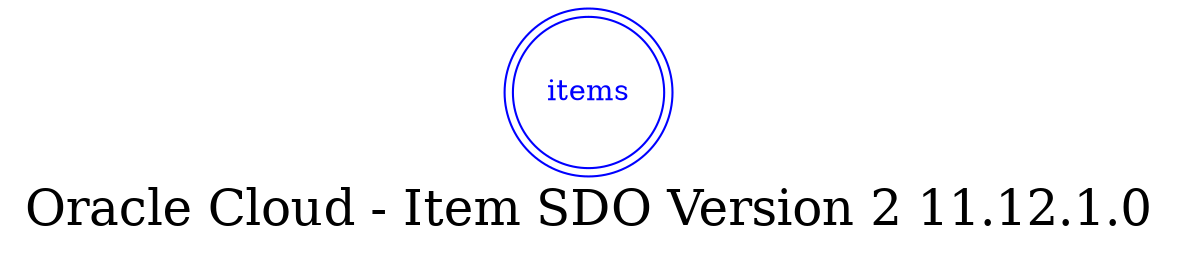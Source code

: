 digraph LexiconGraph {
graph[label="Oracle Cloud - Item SDO Version 2 11.12.1.0", fontsize=24]
splines=true
"items" [color=blue, fontcolor=blue, shape=doublecircle]
}
